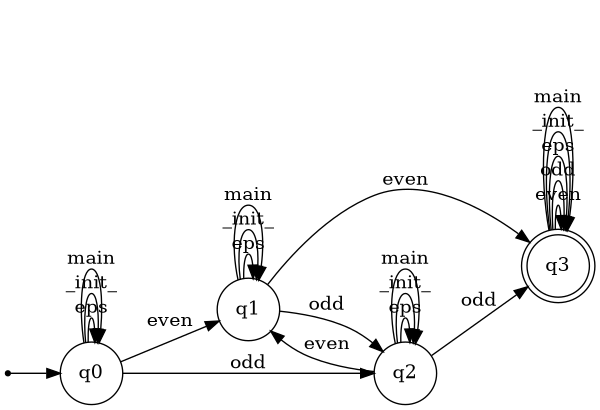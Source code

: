 digraph G {
	size = "4,4";
	rankdir = LR
	node [shape = doublecircle]; q3;
	node [shape = point]; point_q0;
	node [shape = circle];
	 point_q0 -> q0
	q0 -> q0[label="eps"]
	q0 -> q1[label="even"]
	q1 -> q1[label="eps"]
	q1 -> q3[label="even"]
	q3 -> q3[label="even"]
	q3 -> q3[label="odd"]
	q3 -> q3[label="eps"]
	q1 -> q2[label="odd"]
	q0 -> q2[label="odd"]
	q2 -> q3[label="odd"]
	q2 -> q2[label="eps"]
	q2 -> q1[label="even"]
	q0 -> q0[label="_init_"]
	q0 -> q0[label="main"]
	q1 -> q1[label="_init_"]
	q1 -> q1[label="main"]
	q2 -> q2[label="_init_"]
	q2 -> q2[label="main"]
	q3 -> q3[label="_init_"]
	q3 -> q3[label="main"]
}
